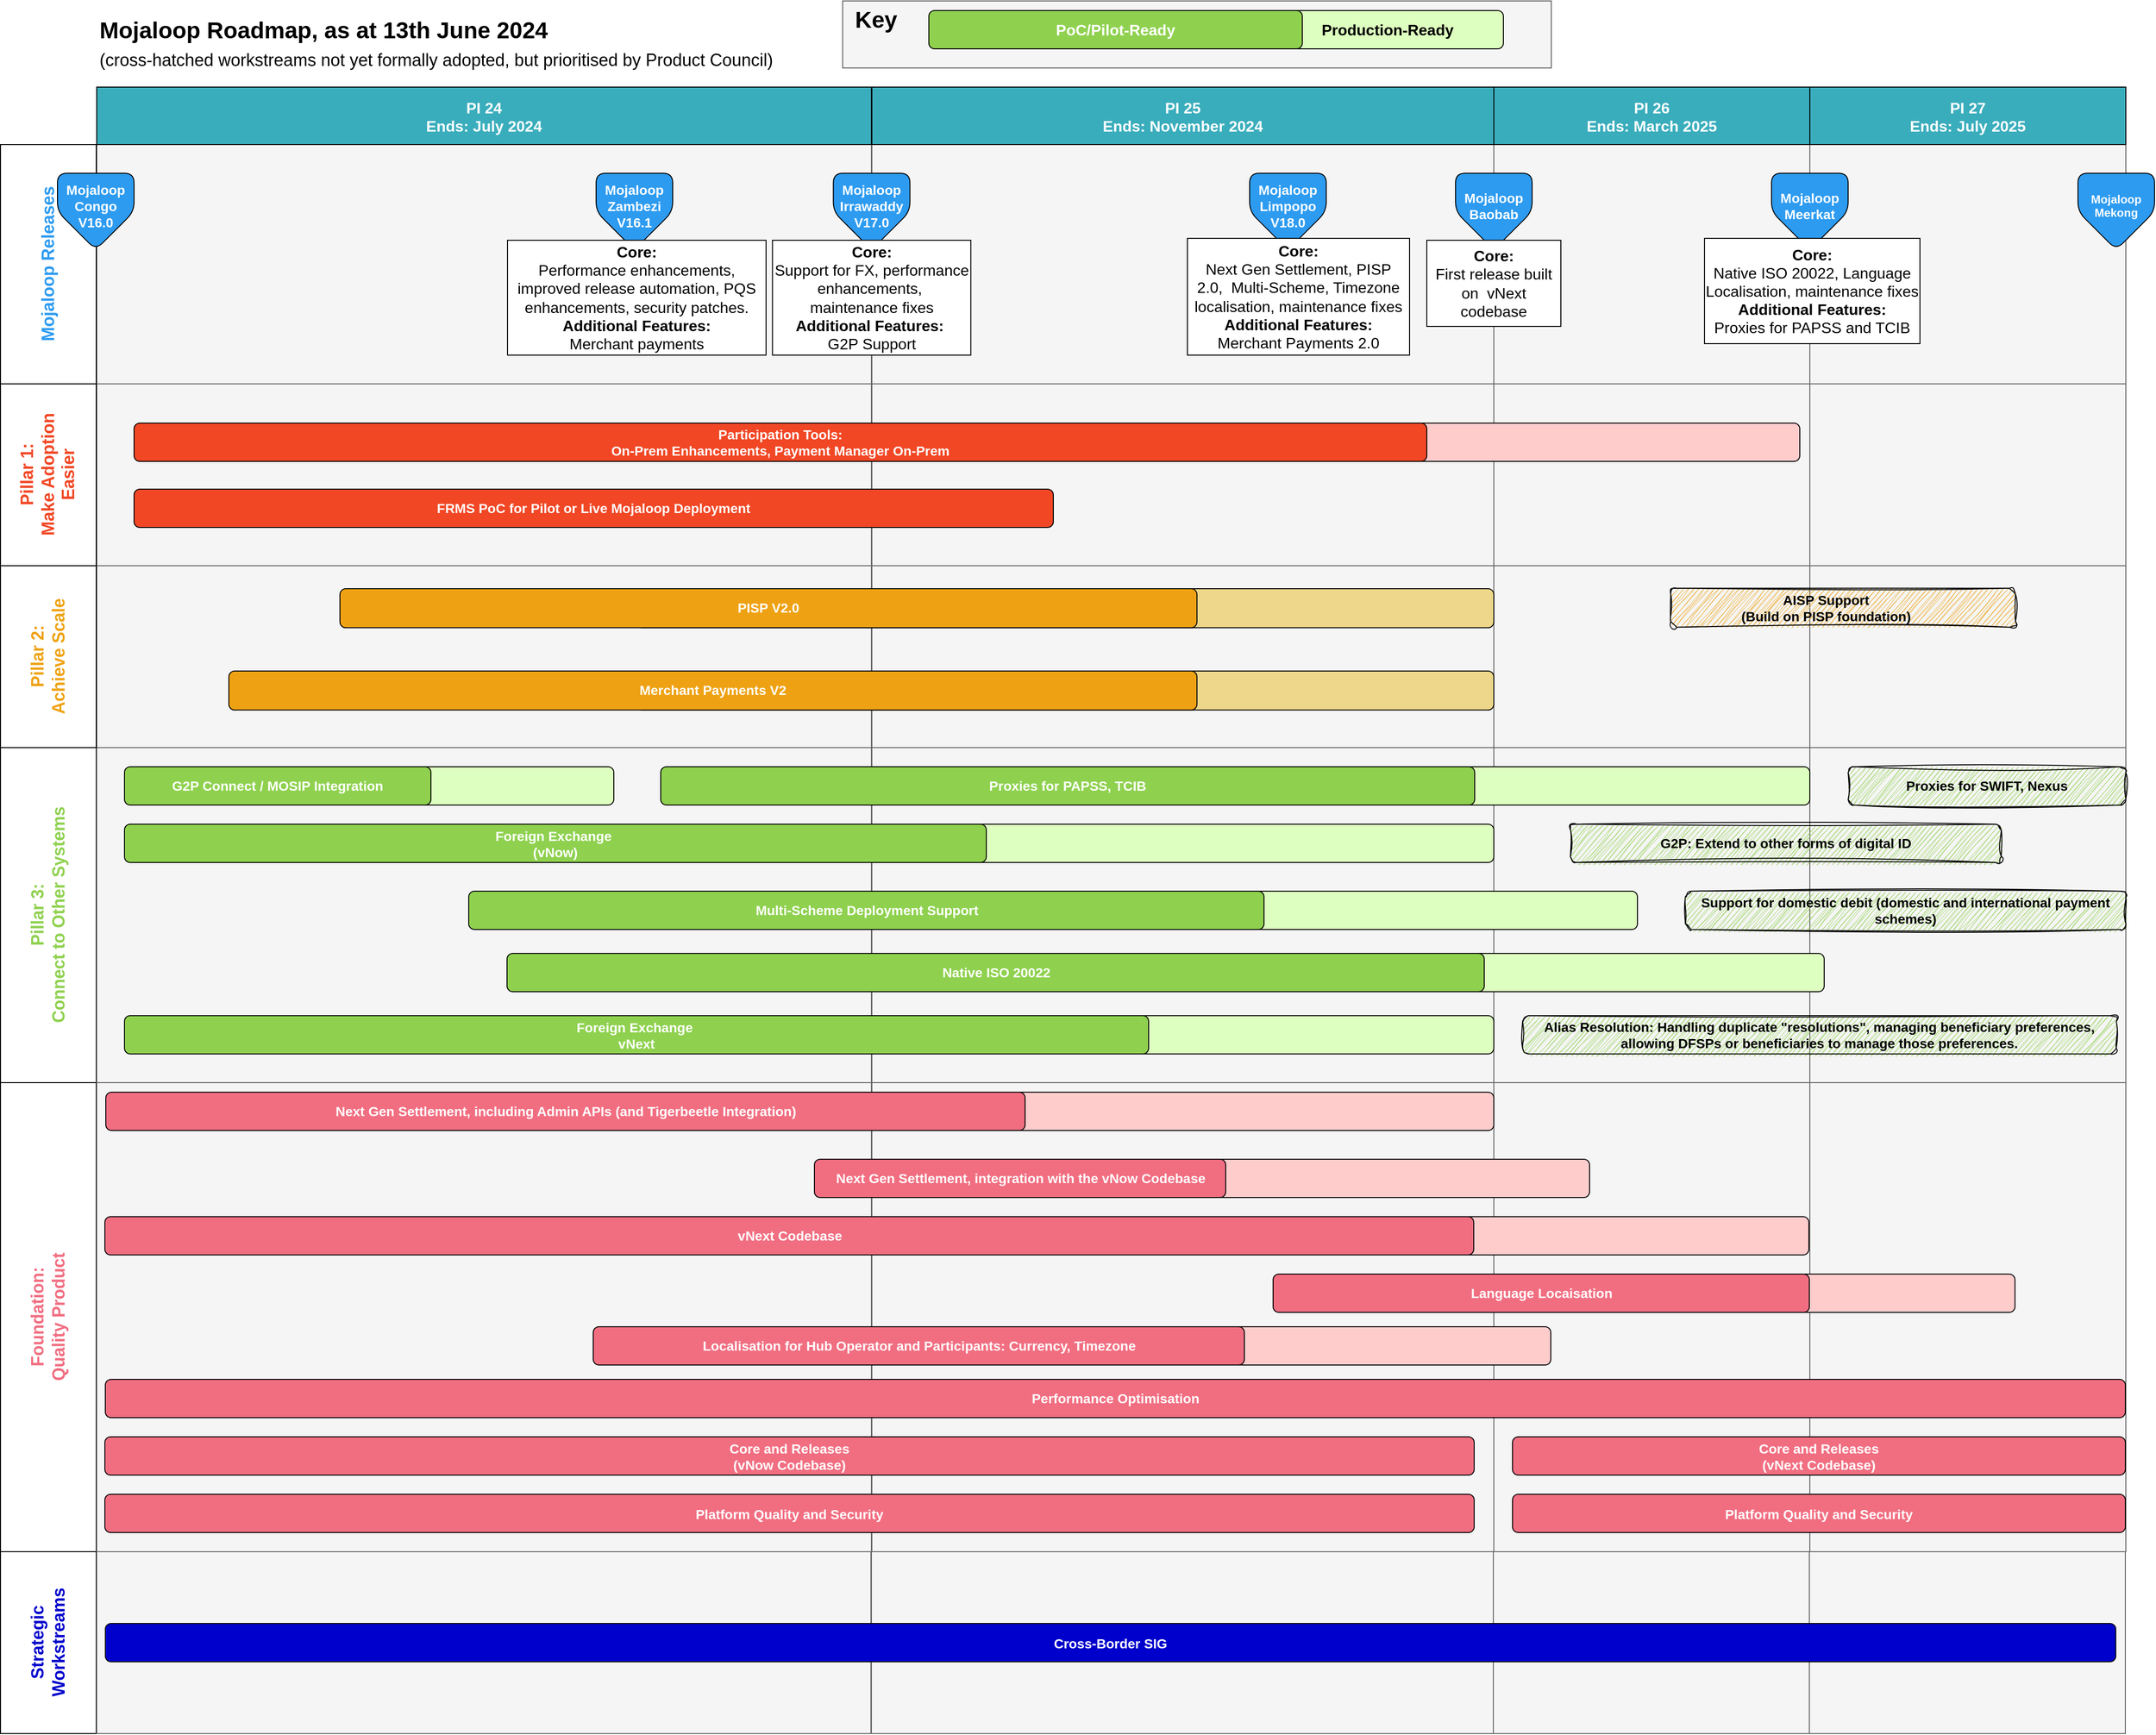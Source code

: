<mxfile version="24.5.3" type="device">
  <diagram id="prtHgNgQTEPvFCAcTncT" name="Page-1">
    <mxGraphModel dx="2474" dy="2313" grid="1" gridSize="10" guides="1" tooltips="1" connect="1" arrows="1" fold="1" page="1" pageScale="1" pageWidth="1169" pageHeight="827" math="0" shadow="0">
      <root>
        <mxCell id="0" />
        <mxCell id="1" parent="0" />
        <mxCell id="IgVnPN9NRSkrWdJgGA2A-13" value="" style="rounded=0;whiteSpace=wrap;html=1;fillColor=#f5f5f5;fontColor=#333333;strokeColor=#666666;movable=0;resizable=0;rotatable=0;deletable=0;editable=0;locked=1;connectable=0;" parent="1" vertex="1">
          <mxGeometry x="931" y="-50" width="809" height="250" as="geometry" />
        </mxCell>
        <mxCell id="IgVnPN9NRSkrWdJgGA2A-22" value="" style="rounded=0;whiteSpace=wrap;html=1;fillColor=#f5f5f5;fontColor=#333333;strokeColor=#666666;movable=0;resizable=0;rotatable=0;deletable=0;editable=0;locked=1;connectable=0;" parent="1" vertex="1">
          <mxGeometry x="1740.5" y="-50" width="649.5" height="250" as="geometry" />
        </mxCell>
        <mxCell id="IgVnPN9NRSkrWdJgGA2A-30" value="" style="rounded=0;whiteSpace=wrap;html=1;fillColor=#f5f5f5;fontColor=#333333;strokeColor=#666666;movable=0;resizable=0;rotatable=0;deletable=0;editable=0;locked=1;connectable=0;" parent="1" vertex="1">
          <mxGeometry x="2390" y="-50" width="330" height="250" as="geometry" />
        </mxCell>
        <mxCell id="V1w6IO33_B5uVDaUKKrJ-2" value="" style="rounded=0;whiteSpace=wrap;html=1;fillColor=#f5f5f5;fontColor=#333333;strokeColor=#666666;movable=0;resizable=0;rotatable=0;deletable=0;editable=0;locked=1;connectable=0;" parent="1" vertex="1">
          <mxGeometry x="2720" y="-50" width="330" height="250" as="geometry" />
        </mxCell>
        <mxCell id="IgVnPN9NRSkrWdJgGA2A-43" value="Mojaloop Releases" style="rounded=0;whiteSpace=wrap;html=1;fontSize=18;fontStyle=1;startSize=100;horizontal=0;fontColor=#2D9BF0;movable=0;resizable=0;rotatable=0;deletable=0;editable=0;locked=1;connectable=0;" parent="1" vertex="1">
          <mxGeometry x="830.5" y="-50" width="100" height="250" as="geometry" />
        </mxCell>
        <mxCell id="IgVnPN9NRSkrWdJgGA2A-58" value="Foundation:&lt;br style=&quot;border-color: var(--border-color);&quot;&gt;&lt;span style=&quot;&quot;&gt;Quality Product&lt;/span&gt;" style="rounded=0;whiteSpace=wrap;html=1;fontSize=18;fontStyle=1;startSize=100;horizontal=0;fontColor=#F16E81;movable=0;resizable=0;rotatable=0;deletable=0;editable=0;locked=1;connectable=0;" parent="1" vertex="1">
          <mxGeometry x="830.5" y="930" width="100" height="490.0" as="geometry" />
        </mxCell>
        <mxCell id="IgVnPN9NRSkrWdJgGA2A-18" value="" style="rounded=0;whiteSpace=wrap;html=1;fillColor=#f5f5f5;fontColor=#333333;strokeColor=#666666;movable=0;resizable=0;rotatable=0;deletable=0;editable=0;locked=1;connectable=0;" parent="1" vertex="1">
          <mxGeometry x="931" y="930" width="809" height="490.0" as="geometry" />
        </mxCell>
        <mxCell id="IgVnPN9NRSkrWdJgGA2A-26" value="" style="rounded=0;whiteSpace=wrap;html=1;fillColor=#f5f5f5;fontColor=#333333;strokeColor=#666666;movable=0;resizable=0;rotatable=0;deletable=0;editable=0;locked=1;connectable=0;" parent="1" vertex="1">
          <mxGeometry x="1740.5" y="930" width="649.5" height="490.0" as="geometry" />
        </mxCell>
        <mxCell id="IgVnPN9NRSkrWdJgGA2A-34" value="" style="rounded=0;whiteSpace=wrap;html=1;fillColor=#f5f5f5;fontColor=#333333;strokeColor=#666666;movable=0;resizable=0;rotatable=0;deletable=0;editable=0;locked=1;connectable=0;" parent="1" vertex="1">
          <mxGeometry x="2390" y="930" width="330" height="490.0" as="geometry" />
        </mxCell>
        <mxCell id="V1w6IO33_B5uVDaUKKrJ-6" value="" style="rounded=0;whiteSpace=wrap;html=1;fillColor=#f5f5f5;fontColor=#333333;strokeColor=#666666;movable=0;resizable=0;rotatable=0;deletable=0;editable=0;locked=1;connectable=0;" parent="1" vertex="1">
          <mxGeometry x="2720" y="930" width="330" height="490.0" as="geometry" />
        </mxCell>
        <mxCell id="IgVnPN9NRSkrWdJgGA2A-56" value="Pillar 3:&lt;br style=&quot;border-color: var(--border-color);&quot;&gt;&lt;span style=&quot;&quot;&gt;Connect to Other Systems&lt;/span&gt;" style="rounded=0;whiteSpace=wrap;html=1;fontSize=18;fontStyle=1;startSize=100;horizontal=0;fontColor=#8FD14F;movable=0;resizable=0;rotatable=0;deletable=0;editable=0;locked=1;connectable=0;" parent="1" vertex="1">
          <mxGeometry x="830.5" y="580" width="100" height="350.0" as="geometry" />
        </mxCell>
        <mxCell id="IgVnPN9NRSkrWdJgGA2A-17" value="" style="rounded=0;whiteSpace=wrap;html=1;fillColor=#f5f5f5;fontColor=#333333;strokeColor=#666666;movable=0;resizable=0;rotatable=0;deletable=0;editable=0;locked=1;connectable=0;" parent="1" vertex="1">
          <mxGeometry x="931" y="580" width="809" height="350.0" as="geometry" />
        </mxCell>
        <mxCell id="IgVnPN9NRSkrWdJgGA2A-25" value="" style="rounded=0;whiteSpace=wrap;html=1;fillColor=#f5f5f5;fontColor=#333333;strokeColor=#666666;movable=0;resizable=0;rotatable=0;deletable=0;editable=0;locked=1;connectable=0;" parent="1" vertex="1">
          <mxGeometry x="1740.5" y="580" width="649.5" height="350.0" as="geometry" />
        </mxCell>
        <mxCell id="IgVnPN9NRSkrWdJgGA2A-33" value="" style="rounded=0;whiteSpace=wrap;html=1;fillColor=#f5f5f5;fontColor=#333333;strokeColor=#666666;movable=0;resizable=0;rotatable=0;deletable=0;editable=0;locked=1;connectable=0;" parent="1" vertex="1">
          <mxGeometry x="2390" y="580" width="330" height="350.0" as="geometry" />
        </mxCell>
        <mxCell id="V1w6IO33_B5uVDaUKKrJ-5" value="" style="rounded=0;whiteSpace=wrap;html=1;fillColor=#f5f5f5;fontColor=#333333;strokeColor=#666666;movable=0;resizable=0;rotatable=0;deletable=0;editable=0;locked=1;connectable=0;" parent="1" vertex="1">
          <mxGeometry x="2720" y="580" width="330" height="350.0" as="geometry" />
        </mxCell>
        <mxCell id="JybqgrPGp8Xl5-uRk0mp-1" value="&lt;font color=&quot;#0000cc&quot;&gt;Strategic Workstreams&lt;/font&gt;" style="rounded=0;whiteSpace=wrap;html=1;fontSize=18;fontStyle=1;startSize=100;horizontal=0;fontColor=#F16E81;movable=0;resizable=0;rotatable=0;deletable=0;editable=0;locked=1;connectable=0;" parent="1" vertex="1">
          <mxGeometry x="830.5" y="1420" width="100" height="190" as="geometry" />
        </mxCell>
        <mxCell id="JybqgrPGp8Xl5-uRk0mp-4" value="" style="rounded=0;whiteSpace=wrap;html=1;fillColor=#f5f5f5;fontColor=#333333;strokeColor=#666666;movable=0;resizable=0;rotatable=0;deletable=0;editable=0;locked=1;connectable=0;" parent="1" vertex="1">
          <mxGeometry x="931" y="1420" width="808.5" height="190" as="geometry" />
        </mxCell>
        <mxCell id="JybqgrPGp8Xl5-uRk0mp-5" value="" style="rounded=0;whiteSpace=wrap;html=1;fillColor=#f5f5f5;fontColor=#333333;strokeColor=#666666;movable=0;resizable=0;rotatable=0;deletable=0;editable=0;locked=1;connectable=0;" parent="1" vertex="1">
          <mxGeometry x="1740" y="1420" width="649.5" height="190" as="geometry" />
        </mxCell>
        <mxCell id="JybqgrPGp8Xl5-uRk0mp-6" value="" style="rounded=0;whiteSpace=wrap;html=1;fillColor=#f5f5f5;fontColor=#333333;strokeColor=#666666;movable=0;resizable=0;rotatable=0;deletable=0;editable=0;locked=1;connectable=0;container=1;" parent="1" vertex="1">
          <mxGeometry x="2389.5" y="1420" width="330" height="190" as="geometry" />
        </mxCell>
        <mxCell id="V1w6IO33_B5uVDaUKKrJ-7" value="" style="rounded=0;whiteSpace=wrap;html=1;fillColor=#f5f5f5;fontColor=#333333;strokeColor=#666666;movable=0;resizable=0;rotatable=0;deletable=0;editable=0;locked=1;connectable=0;" parent="1" vertex="1">
          <mxGeometry x="2719.5" y="1420" width="330" height="190" as="geometry" />
        </mxCell>
        <mxCell id="IgVnPN9NRSkrWdJgGA2A-15" value="" style="rounded=0;whiteSpace=wrap;html=1;fillColor=#f5f5f5;fontColor=#333333;strokeColor=#666666;movable=1;resizable=1;rotatable=1;deletable=1;editable=1;locked=0;connectable=1;" parent="1" vertex="1">
          <mxGeometry x="931" y="200" width="809" height="190" as="geometry" />
        </mxCell>
        <mxCell id="IgVnPN9NRSkrWdJgGA2A-16" value="" style="rounded=0;whiteSpace=wrap;html=1;fillColor=#f5f5f5;fontColor=#333333;strokeColor=#666666;movable=1;resizable=1;rotatable=1;deletable=1;editable=1;locked=0;connectable=1;" parent="1" vertex="1">
          <mxGeometry x="931" y="390" width="809" height="190" as="geometry" />
        </mxCell>
        <mxCell id="IgVnPN9NRSkrWdJgGA2A-24" value="" style="rounded=0;whiteSpace=wrap;html=1;fillColor=#f5f5f5;fontColor=#333333;strokeColor=#666666;movable=1;resizable=1;rotatable=1;deletable=1;editable=1;locked=0;connectable=1;" parent="1" vertex="1">
          <mxGeometry x="1740.5" y="390" width="649.5" height="190" as="geometry" />
        </mxCell>
        <mxCell id="IgVnPN9NRSkrWdJgGA2A-23" value="" style="rounded=0;whiteSpace=wrap;html=1;fillColor=#f5f5f5;fontColor=#333333;strokeColor=#666666;movable=1;resizable=1;rotatable=1;deletable=1;editable=1;locked=0;connectable=1;" parent="1" vertex="1">
          <mxGeometry x="1740.5" y="200" width="649.5" height="190" as="geometry" />
        </mxCell>
        <mxCell id="IgVnPN9NRSkrWdJgGA2A-31" value="" style="rounded=0;whiteSpace=wrap;html=1;fillColor=#f5f5f5;fontColor=#333333;strokeColor=#666666;movable=1;resizable=1;rotatable=1;deletable=1;editable=1;locked=0;connectable=1;" parent="1" vertex="1">
          <mxGeometry x="2390" y="200" width="330" height="190" as="geometry" />
        </mxCell>
        <mxCell id="IgVnPN9NRSkrWdJgGA2A-32" value="" style="rounded=0;whiteSpace=wrap;html=1;fillColor=#f5f5f5;fontColor=#333333;strokeColor=#666666;movable=1;resizable=1;rotatable=1;deletable=1;editable=1;locked=0;connectable=1;" parent="1" vertex="1">
          <mxGeometry x="2390" y="390" width="330" height="190" as="geometry" />
        </mxCell>
        <mxCell id="V1w6IO33_B5uVDaUKKrJ-3" value="" style="rounded=0;whiteSpace=wrap;html=1;fillColor=#f5f5f5;fontColor=#333333;strokeColor=#666666;movable=1;resizable=1;rotatable=1;deletable=1;editable=1;locked=0;connectable=1;" parent="1" vertex="1">
          <mxGeometry x="2720" y="200" width="330" height="190" as="geometry" />
        </mxCell>
        <mxCell id="V1w6IO33_B5uVDaUKKrJ-4" value="" style="rounded=0;whiteSpace=wrap;html=1;fillColor=#f5f5f5;fontColor=#333333;strokeColor=#666666;movable=1;resizable=1;rotatable=1;deletable=1;editable=1;locked=0;connectable=1;" parent="1" vertex="1">
          <mxGeometry x="2720" y="390" width="330" height="190" as="geometry" />
        </mxCell>
        <mxCell id="IgVnPN9NRSkrWdJgGA2A-61" value="Mojaloop&#xa;Baobab" style="verticalLabelPosition=middle;verticalAlign=middle;shape=offPageConnector;rounded=1;size=0.5;fillColor=#2D9BF0;labelPosition=center;align=center;spacingBottom=13;fontColor=#FFFFFF;fontStyle=1;fontSize=14;" parent="1" vertex="1">
          <mxGeometry x="2350" y="-20" width="80" height="80" as="geometry" />
        </mxCell>
        <mxCell id="dNxyNK7c78bLwvsdeMH5-27" value="" style="edgeStyle=orthogonalEdgeStyle;rounded=0;orthogonalLoop=1;jettySize=auto;html=1;dashed=1;endArrow=none;endFill=0;" parent="1" edge="1">
          <mxGeometry relative="1" as="geometry">
            <mxPoint x="300" y="270" as="targetPoint" />
          </mxGeometry>
        </mxCell>
        <mxCell id="dNxyNK7c78bLwvsdeMH5-31" style="edgeStyle=orthogonalEdgeStyle;rounded=0;orthogonalLoop=1;jettySize=auto;html=1;endArrow=classic;endFill=1;" parent="1" edge="1">
          <mxGeometry relative="1" as="geometry">
            <mxPoint x="420" y="280" as="sourcePoint" />
          </mxGeometry>
        </mxCell>
        <mxCell id="dNxyNK7c78bLwvsdeMH5-35" style="edgeStyle=orthogonalEdgeStyle;rounded=0;orthogonalLoop=1;jettySize=auto;html=1;endArrow=classic;endFill=1;" parent="1" edge="1">
          <mxGeometry relative="1" as="geometry">
            <mxPoint x="690" y="460" as="targetPoint" />
          </mxGeometry>
        </mxCell>
        <mxCell id="dNxyNK7c78bLwvsdeMH5-38" style="edgeStyle=orthogonalEdgeStyle;rounded=0;orthogonalLoop=1;jettySize=auto;html=1;endArrow=classic;endFill=1;" parent="1" edge="1">
          <mxGeometry relative="1" as="geometry">
            <Array as="points">
              <mxPoint x="300" y="460" />
              <mxPoint x="520" y="460" />
            </Array>
            <mxPoint x="520" y="430" as="targetPoint" />
          </mxGeometry>
        </mxCell>
        <mxCell id="dNxyNK7c78bLwvsdeMH5-25" value="" style="edgeStyle=orthogonalEdgeStyle;rounded=0;orthogonalLoop=1;jettySize=auto;html=1;" parent="1" edge="1">
          <mxGeometry relative="1" as="geometry">
            <mxPoint x="260" y="180" as="targetPoint" />
          </mxGeometry>
        </mxCell>
        <mxCell id="dNxyNK7c78bLwvsdeMH5-33" value="" style="edgeStyle=orthogonalEdgeStyle;rounded=0;orthogonalLoop=1;jettySize=auto;html=1;endArrow=classic;endFill=1;" parent="1" edge="1">
          <mxGeometry relative="1" as="geometry">
            <mxPoint x="460" y="180" as="sourcePoint" />
          </mxGeometry>
        </mxCell>
        <mxCell id="dNxyNK7c78bLwvsdeMH5-37" value="" style="edgeStyle=orthogonalEdgeStyle;rounded=0;orthogonalLoop=1;jettySize=auto;html=1;endArrow=classic;endFill=1;" parent="1" edge="1">
          <mxGeometry relative="1" as="geometry">
            <mxPoint x="650" y="490" as="sourcePoint" />
          </mxGeometry>
        </mxCell>
        <mxCell id="dNxyNK7c78bLwvsdeMH5-29" value="" style="edgeStyle=orthogonalEdgeStyle;rounded=0;orthogonalLoop=1;jettySize=auto;html=1;endArrow=classic;endFill=1;" parent="1" edge="1">
          <mxGeometry relative="1" as="geometry">
            <mxPoint x="400" y="260" as="targetPoint" />
          </mxGeometry>
        </mxCell>
        <mxCell id="IgVnPN9NRSkrWdJgGA2A-1" value="Mojaloop&#xa;Zambezi&#x9;&#xa;V16.1" style="verticalLabelPosition=middle;verticalAlign=middle;shape=offPageConnector;rounded=1;size=0.5;fillColor=#2D9BF0;labelPosition=center;align=center;spacingBottom=13;fontColor=#FFFFFF;fontStyle=1;fontSize=14;" parent="1" vertex="1">
          <mxGeometry x="1452.5" y="-20" width="80" height="80" as="geometry" />
        </mxCell>
        <mxCell id="IgVnPN9NRSkrWdJgGA2A-78" value="Core and Releases&#xa;(vNext Codebase)" style="rounded=1;fillColor=#F16E81;fontSize=14;fontStyle=1;fontColor=#ffffff;" parent="1" vertex="1">
          <mxGeometry x="2409.5" y="1300" width="640" height="40" as="geometry" />
        </mxCell>
        <mxCell id="IgVnPN9NRSkrWdJgGA2A-89" value="Mojaloop&#xa;Meerkat" style="verticalLabelPosition=middle;verticalAlign=middle;shape=offPageConnector;rounded=1;size=0.5;fillColor=#2D9BF0;labelPosition=center;align=center;spacingBottom=13;fontColor=#FFFFFF;fontStyle=1;fontSize=14;" parent="1" vertex="1">
          <mxGeometry x="2680" y="-20" width="80" height="80" as="geometry" />
        </mxCell>
        <mxCell id="IgVnPN9NRSkrWdJgGA2A-97" value="Mojaloop&#xa;Mekong" style="verticalLabelPosition=middle;verticalAlign=middle;shape=offPageConnector;rounded=1;size=0.5;fillColor=#2D9BF0;labelPosition=center;align=center;spacingBottom=13;fontColor=#FFFFFF;fontStyle=1" parent="1" vertex="1">
          <mxGeometry x="3000" y="-20" width="80" height="80" as="geometry" />
        </mxCell>
        <mxCell id="IgVnPN9NRSkrWdJgGA2A-103" value="Platform Quality and Security" style="rounded=1;fillColor=#F16E81;fontSize=14;fontStyle=1;fontColor=#ffffff;" parent="1" vertex="1">
          <mxGeometry x="939.5" y="1360" width="1430" height="40" as="geometry" />
        </mxCell>
        <mxCell id="IgVnPN9NRSkrWdJgGA2A-104" value="Platform Quality and Security" style="rounded=1;fillColor=#F16E81;fontSize=14;fontStyle=1;fontColor=#ffffff;" parent="1" vertex="1">
          <mxGeometry x="2409.5" y="1360" width="640" height="40" as="geometry" />
        </mxCell>
        <mxCell id="JybqgrPGp8Xl5-uRk0mp-8" value="Cross-Border SIG" style="rounded=1;fillColor=#0000CC;fontSize=14;movable=1;resizable=1;rotatable=1;deletable=1;editable=1;locked=0;connectable=1;fontStyle=1;fontColor=#ffffff;" parent="1" vertex="1">
          <mxGeometry x="940" y="1495" width="2099.5" height="40" as="geometry" />
        </mxCell>
        <mxCell id="43MLDUuVcQ6IggmY8hbu-4" value="&lt;font style=&quot;font-size: 14px;&quot;&gt;&lt;b style=&quot;font-size: 14px;&quot;&gt;Proxies for SWIFT, Nexus&lt;br style=&quot;font-size: 14px;&quot;&gt;&lt;/b&gt;&lt;/font&gt;" style="rounded=1;whiteSpace=wrap;html=1;fillColor=#8FD14F;fontSize=14;sketch=1;curveFitting=1;jiggle=2;fontColor=#000000;" parent="1" vertex="1">
          <mxGeometry x="2760" y="600" width="290" height="40" as="geometry" />
        </mxCell>
        <mxCell id="43MLDUuVcQ6IggmY8hbu-7" value="&lt;font style=&quot;font-size: 14px;&quot;&gt;&lt;b style=&quot;font-size: 14px;&quot;&gt;Support for domestic debit (domestic and international payment schemes)&lt;br style=&quot;font-size: 14px;&quot;&gt;&lt;/b&gt;&lt;/font&gt;" style="rounded=1;whiteSpace=wrap;html=1;fillColor=#8FD14F;fontSize=14;sketch=1;curveFitting=1;jiggle=2;fontColor=#000000;" parent="1" vertex="1">
          <mxGeometry x="2590" y="730" width="460" height="40" as="geometry" />
        </mxCell>
        <mxCell id="43MLDUuVcQ6IggmY8hbu-10" value="&lt;font style=&quot;font-size: 14px;&quot;&gt;&lt;b style=&quot;font-size: 14px;&quot;&gt;AISP Support&lt;br&gt;(Build on PISP foundation)&lt;br&gt;&lt;/b&gt;&lt;/font&gt;" style="rounded=1;whiteSpace=wrap;html=1;fillColor=#EEA213;fontSize=14;sketch=1;curveFitting=1;jiggle=2;fontColor=#000000;spacingRight=36;" parent="1" vertex="1">
          <mxGeometry x="2574.75" y="413.5" width="360" height="40.78" as="geometry" />
        </mxCell>
        <mxCell id="yxyo1WbGfhmX1DtEHOXv-1" value="&lt;font style=&quot;font-size: 14px;&quot;&gt;&lt;b style=&quot;font-size: 14px;&quot;&gt;G2P: Extend to other forms of digital ID&lt;br style=&quot;font-size: 14px;&quot;&gt;&lt;/b&gt;&lt;/font&gt;" style="rounded=1;whiteSpace=wrap;html=1;fillColor=#8FD14F;fontSize=14;sketch=1;curveFitting=1;jiggle=2;fontColor=#000000;" parent="1" vertex="1">
          <mxGeometry x="2470" y="660" width="450" height="40" as="geometry" />
        </mxCell>
        <mxCell id="v9kGifD7mZ3uiw050cPY-1" value="&lt;font style=&quot;font-size: 14px;&quot;&gt;&lt;b style=&quot;font-size: 14px;&quot;&gt;Alias Resolution: Handling duplicate &quot;resolutions&quot;, managing beneficiary preferences, allowing DFSPs or beneficiaries to manage those preferences.&lt;br style=&quot;font-size: 14px;&quot;&gt;&lt;/b&gt;&lt;/font&gt;" style="rounded=1;whiteSpace=wrap;html=1;fillColor=#8FD14F;fontSize=14;sketch=1;curveFitting=1;jiggle=2;fontColor=#000000;" parent="1" vertex="1">
          <mxGeometry x="2420" y="860" width="620" height="40" as="geometry" />
        </mxCell>
        <mxCell id="IgVnPN9NRSkrWdJgGA2A-40" value="Core and Releases&#xa;(vNow Codebase)" style="rounded=1;fillColor=#F16E81;fontSize=14;fontStyle=1;fontColor=#ffffff;" parent="1" vertex="1">
          <mxGeometry x="939.5" y="1300" width="1430" height="40" as="geometry" />
        </mxCell>
        <mxCell id="S1ja_g8u9IfPUK_eCeuM-4" value="Performance Optimisation" style="rounded=1;fillColor=#F16E81;fontSize=14;fontStyle=1;fontColor=#ffffff;whiteSpace=wrap;" parent="1" vertex="1">
          <mxGeometry x="940" y="1240" width="2109.5" height="40" as="geometry" />
        </mxCell>
        <mxCell id="43MLDUuVcQ6IggmY8hbu-1" value="&lt;font style=&quot;font-size: 14px;&quot;&gt;&lt;b style=&quot;font-size: 14px;&quot;&gt;FRMS PoC for Pilot or Live Mojaloop Deployment&lt;/b&gt;&lt;/font&gt;" style="rounded=1;whiteSpace=wrap;html=1;fillColor=#F14725;fontSize=14;gradientColor=none;glass=0;shadow=0;fontColor=#FFFFFF;" parent="1" vertex="1">
          <mxGeometry x="970" y="310" width="960" height="40" as="geometry" />
        </mxCell>
        <mxCell id="S1ja_g8u9IfPUK_eCeuM-1" value="&lt;b&gt;Core:&lt;/b&gt;&lt;div&gt;Performance enhancements, improved release automation, PQS enhancements, security patches.&lt;br&gt;&lt;div&gt;&lt;b&gt;Additional Features:&lt;/b&gt;&lt;/div&gt;&lt;div&gt;Merchant payments&lt;span style=&quot;caret-color: rgb(33, 33, 33); color: rgb(33, 33, 33); font-family: Calibri, sans-serif; font-size: 16px; text-align: start;&quot;&gt;&lt;/span&gt;&lt;/div&gt;&lt;/div&gt;" style="rounded=0;whiteSpace=wrap;html=1;fontSize=16;" parent="1" vertex="1">
          <mxGeometry x="1360" y="50" width="270" height="120" as="geometry" />
        </mxCell>
        <mxCell id="IgVnPN9NRSkrWdJgGA2A-52" value="Pillar 1:&lt;br style=&quot;border-color: var(--border-color);&quot;&gt;&lt;span style=&quot;&quot;&gt;Make Adoption&lt;/span&gt;&lt;br style=&quot;border-color: var(--border-color);&quot;&gt;&lt;span style=&quot;&quot;&gt;Easier&lt;/span&gt;" style="rounded=0;whiteSpace=wrap;html=1;fontSize=18;fontStyle=1;startSize=100;horizontal=0;fontColor=#F14725;movable=0;resizable=0;rotatable=0;deletable=0;editable=0;locked=1;connectable=0;" parent="1" vertex="1">
          <mxGeometry x="830.5" y="200" width="100" height="190" as="geometry" />
        </mxCell>
        <mxCell id="IgVnPN9NRSkrWdJgGA2A-54" value="&lt;font color=&quot;#eea213&quot;&gt;Pillar 2:&lt;br style=&quot;border-color: var(--border-color);&quot;&gt;Achieve Scale&lt;/font&gt;" style="rounded=0;whiteSpace=wrap;html=1;fontSize=18;fontStyle=1;startSize=100;horizontal=0;fontColor=#F14725;movable=0;resizable=0;rotatable=0;deletable=0;editable=0;locked=1;connectable=0;" parent="1" vertex="1">
          <mxGeometry x="830.5" y="390" width="100" height="190" as="geometry" />
        </mxCell>
        <mxCell id="myLwM58ghnlwXmR5rfqZ-14" value="&lt;b&gt;Core:&lt;/b&gt;&lt;div&gt;First release built on&amp;nbsp; vNext codebase&lt;span style=&quot;caret-color: rgb(33, 33, 33); color: rgb(33, 33, 33); font-family: Calibri, sans-serif; font-size: 16px; text-align: start;&quot;&gt;&lt;/span&gt;&lt;/div&gt;" style="rounded=0;whiteSpace=wrap;html=1;fontSize=16;" parent="1" vertex="1">
          <mxGeometry x="2320" y="50" width="140" height="90" as="geometry" />
        </mxCell>
        <mxCell id="myLwM58ghnlwXmR5rfqZ-15" value="&lt;b&gt;Core:&lt;/b&gt;&lt;div&gt;Native ISO 20022,&amp;nbsp;&lt;span style=&quot;background-color: initial;&quot;&gt;Language Localisation, maintenance fixes&lt;/span&gt;&lt;/div&gt;&lt;div&gt;&lt;b&gt;Additional Features:&lt;/b&gt;&lt;/div&gt;&lt;div&gt;Proxies for PAPSS and TCIB&lt;span style=&quot;caret-color: rgb(33, 33, 33); color: rgb(33, 33, 33); font-family: Calibri, sans-serif; font-size: 16px; text-align: start;&quot;&gt;&lt;/span&gt;&lt;/div&gt;" style="rounded=0;whiteSpace=wrap;html=1;fontSize=16;" parent="1" vertex="1">
          <mxGeometry x="2610" y="48" width="225" height="110" as="geometry" />
        </mxCell>
        <mxCell id="rWjNOIkeKGWhdlIpbKfT-1" value="Mojaloop&#xa;Irrawaddy&#xa;V17.0" style="verticalLabelPosition=middle;verticalAlign=middle;shape=offPageConnector;rounded=1;size=0.5;fillColor=#2D9BF0;labelPosition=center;align=center;spacingBottom=13;fontColor=#FFFFFF;fontStyle=1;fontSize=14;" parent="1" vertex="1">
          <mxGeometry x="1700.25" y="-20" width="80" height="80" as="geometry" />
        </mxCell>
        <mxCell id="rWjNOIkeKGWhdlIpbKfT-3" value="&lt;b&gt;Core:&lt;/b&gt;&lt;div&gt;Support for FX,&amp;nbsp;&lt;span style=&quot;background-color: initial;&quot;&gt;performance enhancements,&amp;nbsp; maintenance fixes&lt;/span&gt;&lt;/div&gt;&lt;div&gt;&lt;b&gt;Additional Features:&amp;nbsp;&lt;/b&gt;&lt;/div&gt;&lt;div&gt;G2P Support&lt;span style=&quot;caret-color: rgb(33, 33, 33); color: rgb(33, 33, 33); font-family: Calibri, sans-serif; font-size: 16px; text-align: start;&quot;&gt;&lt;/span&gt;&lt;/div&gt;" style="rounded=0;whiteSpace=wrap;html=1;fontSize=16;" parent="1" vertex="1">
          <mxGeometry x="1636.69" y="50" width="207.12" height="120" as="geometry" />
        </mxCell>
        <mxCell id="jTy2H-9CaO5OAL5QqozL-3" value="Mojaloop&#xa;Limpopo&#xa;V18.0" style="verticalLabelPosition=middle;verticalAlign=middle;shape=offPageConnector;rounded=1;size=0.5;fillColor=#2D9BF0;labelPosition=center;align=center;spacingBottom=13;fontColor=#FFFFFF;fontStyle=1;fontSize=14;" parent="1" vertex="1">
          <mxGeometry x="2135" y="-20" width="80" height="80" as="geometry" />
        </mxCell>
        <mxCell id="pBIU8CeWxCqfokyOlO5Z-4" value="&lt;b&gt;Core:&lt;/b&gt;&lt;div&gt;Next Gen Settlement, PISP 2.0,&amp;nbsp;&amp;nbsp;Multi-Scheme, Timezone localisation,&amp;nbsp;maintenance fixes&lt;/div&gt;&lt;div&gt;&lt;b&gt;Additional Features:&lt;br&gt;&lt;/b&gt;&lt;div&gt;Merchant Payments 2.0&lt;/div&gt;&lt;/div&gt;" style="rounded=0;whiteSpace=wrap;html=1;fontSize=16;" parent="1" vertex="1">
          <mxGeometry x="2070" y="48" width="232" height="122" as="geometry" />
        </mxCell>
        <mxCell id="jTy2H-9CaO5OAL5QqozL-1" value="Mojaloop&#xa;Congo&#xa;V16.0" style="verticalLabelPosition=middle;verticalAlign=middle;shape=offPageConnector;rounded=1;size=0.5;fillColor=#2D9BF0;labelPosition=center;align=center;spacingBottom=13;fontColor=#FFFFFF;fontStyle=1;fontSize=14;" parent="1" vertex="1">
          <mxGeometry x="890" y="-20" width="80" height="80" as="geometry" />
        </mxCell>
        <mxCell id="myLwM58ghnlwXmR5rfqZ-19" value="&lt;font style=&quot;font-size: 14px;&quot;&gt;&lt;b style=&quot;font-size: 14px;&quot;&gt;&lt;br&gt;&lt;/b&gt;&lt;/font&gt;" style="rounded=1;whiteSpace=wrap;html=1;fillColor=#FFCCCC;fontSize=14;fillStyle=auto;fontColor=#FFFFFF;glass=0;shadow=0;textShadow=0;" parent="1" vertex="1">
          <mxGeometry x="1359.5" y="241" width="1350" height="40" as="geometry" />
        </mxCell>
        <mxCell id="rpubGPMqXumcgfwPf0aL-2" value="&lt;font style=&quot;font-size: 14px;&quot;&gt;&lt;b style=&quot;font-size: 14px;&quot;&gt;Participation Tools:&lt;br&gt;On-Prem Enhancements, Payment Manager On-Prem&lt;br&gt;&lt;/b&gt;&lt;/font&gt;" style="rounded=1;whiteSpace=wrap;html=1;fillColor=#F14725;fontSize=14;fillStyle=auto;fontColor=#FFFFFF;glass=0;shadow=0;textShadow=0;" parent="1" vertex="1">
          <mxGeometry x="970" y="241" width="1350" height="40" as="geometry" />
        </mxCell>
        <mxCell id="myLwM58ghnlwXmR5rfqZ-20" value="&lt;font style=&quot;font-size: 14px;&quot;&gt;&lt;b style=&quot;font-size: 14px;&quot;&gt;PISP V2.0&lt;br&gt;&lt;/b&gt;&lt;/font&gt;" style="rounded=1;whiteSpace=wrap;html=1;fillColor=#EED78A;fontSize=14;fontColor=#FFFFFF;" parent="1" vertex="1">
          <mxGeometry x="1495" y="414" width="895" height="40.78" as="geometry" />
        </mxCell>
        <mxCell id="rWjNOIkeKGWhdlIpbKfT-11" value="&lt;font style=&quot;font-size: 14px;&quot;&gt;&lt;b style=&quot;font-size: 14px;&quot;&gt;PISP V2.0&lt;br&gt;&lt;/b&gt;&lt;/font&gt;" style="rounded=1;whiteSpace=wrap;html=1;fillColor=#EEA213;fontSize=14;fontColor=#FFFFFF;" parent="1" vertex="1">
          <mxGeometry x="1185" y="414" width="895" height="40.78" as="geometry" />
        </mxCell>
        <mxCell id="myLwM58ghnlwXmR5rfqZ-21" value="&lt;font style=&quot;font-size: 14px;&quot;&gt;&lt;b style=&quot;font-size: 14px;&quot;&gt;PISP V2.0&lt;br&gt;&lt;/b&gt;&lt;/font&gt;" style="rounded=1;whiteSpace=wrap;html=1;fillColor=#EED78A;fontSize=14;fontColor=#FFFFFF;" parent="1" vertex="1">
          <mxGeometry x="1495" y="500" width="895" height="40.78" as="geometry" />
        </mxCell>
        <mxCell id="43MLDUuVcQ6IggmY8hbu-8" value="&lt;font style=&quot;font-size: 14px;&quot;&gt;&lt;b style=&quot;font-size: 14px;&quot;&gt;Merchant Payments V2&lt;br&gt;&lt;/b&gt;&lt;/font&gt;" style="rounded=1;whiteSpace=wrap;html=1;fillColor=#EEA213;fontSize=14;fontColor=#FFFFFF;" parent="1" vertex="1">
          <mxGeometry x="1069" y="500" width="1011" height="40.78" as="geometry" />
        </mxCell>
        <mxCell id="myLwM58ghnlwXmR5rfqZ-22" value="&lt;font style=&quot;font-size: 14px;&quot;&gt;&lt;b style=&quot;font-size: 14px;&quot;&gt;&lt;br style=&quot;font-size: 14px;&quot;&gt;&lt;/b&gt;&lt;/font&gt;" style="rounded=1;whiteSpace=wrap;html=1;fillColor=#DDFFBF;fontSize=14;fontColor=#FFFFFF;" parent="1" vertex="1">
          <mxGeometry x="1540" y="600" width="1180" height="40" as="geometry" />
        </mxCell>
        <mxCell id="43MLDUuVcQ6IggmY8hbu-3" value="&lt;font style=&quot;font-size: 14px;&quot;&gt;&lt;b style=&quot;font-size: 14px;&quot;&gt;Proxies for PAPSS, TCIB&lt;br style=&quot;font-size: 14px;&quot;&gt;&lt;/b&gt;&lt;/font&gt;" style="rounded=1;whiteSpace=wrap;html=1;fillColor=#8FD14F;fontSize=14;fontColor=#FFFFFF;" parent="1" vertex="1">
          <mxGeometry x="1520" y="600" width="850" height="40" as="geometry" />
        </mxCell>
        <mxCell id="myLwM58ghnlwXmR5rfqZ-33" value="&lt;font style=&quot;font-size: 14px;&quot;&gt;&lt;b style=&quot;font-size: 14px;&quot;&gt;&lt;br style=&quot;font-size: 14px;&quot;&gt;&lt;/b&gt;&lt;/font&gt;" style="rounded=1;whiteSpace=wrap;html=1;fillColor=#DDFFBF;fontSize=14;fontColor=#FFFFFF;" parent="1" vertex="1">
          <mxGeometry x="1420" y="730" width="1120" height="40" as="geometry" />
        </mxCell>
        <mxCell id="FyJQAvAHIrSmudNcF5cX-1" value="&lt;font style=&quot;font-size: 14px;&quot;&gt;&lt;b style=&quot;font-size: 14px;&quot;&gt;Multi-Scheme Deployment Support&lt;br style=&quot;font-size: 14px;&quot;&gt;&lt;/b&gt;&lt;/font&gt;" style="rounded=1;whiteSpace=wrap;html=1;fillColor=#8FD14F;fontSize=14;fontColor=#FFFFFF;" parent="1" vertex="1">
          <mxGeometry x="1319.5" y="730" width="830.5" height="40" as="geometry" />
        </mxCell>
        <mxCell id="myLwM58ghnlwXmR5rfqZ-34" value="&lt;font style=&quot;font-size: 14px;&quot;&gt;&lt;b style=&quot;font-size: 14px;&quot;&gt;&lt;br style=&quot;font-size: 14px;&quot;&gt;&lt;/b&gt;&lt;/font&gt;" style="rounded=1;whiteSpace=wrap;html=1;fillColor=#DDFFBF;fontSize=14;fontColor=#FFFFFF;" parent="1" vertex="1">
          <mxGeometry x="1615" y="795" width="1120" height="40" as="geometry" />
        </mxCell>
        <mxCell id="43MLDUuVcQ6IggmY8hbu-5" value="&lt;font style=&quot;font-size: 14px;&quot;&gt;&lt;b style=&quot;font-size: 14px;&quot;&gt;Native ISO 20022&lt;br style=&quot;font-size: 14px;&quot;&gt;&lt;/b&gt;&lt;/font&gt;" style="rounded=1;whiteSpace=wrap;html=1;fillColor=#8FD14F;fontSize=14;fontColor=#FFFFFF;" parent="1" vertex="1">
          <mxGeometry x="1359.5" y="795" width="1020.5" height="40" as="geometry" />
        </mxCell>
        <mxCell id="myLwM58ghnlwXmR5rfqZ-35" value="&lt;font style=&quot;font-size: 14px;&quot;&gt;&lt;b style=&quot;font-size: 14px;&quot;&gt;&lt;br style=&quot;font-size: 14px;&quot;&gt;&lt;/b&gt;&lt;/font&gt;" style="rounded=1;whiteSpace=wrap;html=1;fillColor=#DDFFBF;fontSize=14;fontColor=#FFFFFF;" parent="1" vertex="1">
          <mxGeometry x="1270" y="860" width="1120" height="40" as="geometry" />
        </mxCell>
        <mxCell id="pBIU8CeWxCqfokyOlO5Z-1" value="Foreign Exchange &#xa;vNext" style="rounded=1;fillColor=#8FD14F;fontSize=14;fontColor=#ffffff;fontStyle=1" parent="1" vertex="1">
          <mxGeometry x="960" y="860" width="1069.5" height="40" as="geometry" />
        </mxCell>
        <mxCell id="myLwM58ghnlwXmR5rfqZ-36" value="&lt;font style=&quot;font-size: 14px;&quot;&gt;&lt;b style=&quot;font-size: 14px;&quot;&gt;&lt;br style=&quot;font-size: 14px;&quot;&gt;&lt;/b&gt;&lt;/font&gt;" style="rounded=1;whiteSpace=wrap;html=1;fillColor=#DDFFBF;fontSize=14;fontColor=#FFFFFF;" parent="1" vertex="1">
          <mxGeometry x="1210" y="660" width="1180" height="40" as="geometry" />
        </mxCell>
        <mxCell id="IgVnPN9NRSkrWdJgGA2A-69" value="Foreign Exchange &#xa;(vNow)" style="rounded=1;fillColor=#8FD14F;fontSize=14;fontColor=#ffffff;fontStyle=1" parent="1" vertex="1">
          <mxGeometry x="960" y="660" width="900" height="40" as="geometry" />
        </mxCell>
        <mxCell id="myLwM58ghnlwXmR5rfqZ-37" value="&lt;font style=&quot;font-size: 14px;&quot;&gt;&lt;b style=&quot;font-size: 14px;&quot;&gt;&lt;br style=&quot;font-size: 14px;&quot;&gt;&lt;/b&gt;&lt;/font&gt;" style="rounded=1;whiteSpace=wrap;html=1;fillColor=#DDFFBF;fontSize=14;fontColor=#FFFFFF;" parent="1" vertex="1">
          <mxGeometry x="1140" y="600" width="331" height="40" as="geometry" />
        </mxCell>
        <mxCell id="IgVnPN9NRSkrWdJgGA2A-75" value="G2P Connect / MOSIP Integration" style="rounded=1;fillColor=#8FD14F;fontSize=14;fontColor=#ffffff;fontStyle=1;whiteSpace=wrap;" parent="1" vertex="1">
          <mxGeometry x="960" y="600" width="320" height="40" as="geometry" />
        </mxCell>
        <mxCell id="myLwM58ghnlwXmR5rfqZ-38" value="&lt;font style=&quot;font-size: 14px;&quot;&gt;&lt;b style=&quot;font-size: 14px;&quot;&gt;&lt;br&gt;&lt;/b&gt;&lt;/font&gt;" style="rounded=1;whiteSpace=wrap;html=1;fillColor=#FFCCCC;fontSize=14;fillStyle=auto;fontColor=#FFFFFF;glass=0;shadow=0;textShadow=0;" parent="1" vertex="1">
          <mxGeometry x="1040" y="940" width="1350" height="40" as="geometry" />
        </mxCell>
        <mxCell id="IgVnPN9NRSkrWdJgGA2A-73" value="Next Gen Settlement, including Admin APIs (and Tigerbeetle Integration)" style="rounded=1;fillColor=#F16E81;fontSize=14;fontColor=#ffffff;fontStyle=1;whiteSpace=wrap;" parent="1" vertex="1">
          <mxGeometry x="940.5" y="940" width="960" height="40" as="geometry" />
        </mxCell>
        <mxCell id="myLwM58ghnlwXmR5rfqZ-39" value="&lt;font style=&quot;font-size: 14px;&quot;&gt;&lt;b style=&quot;font-size: 14px;&quot;&gt;&lt;br&gt;&lt;/b&gt;&lt;/font&gt;" style="rounded=1;whiteSpace=wrap;html=1;fillColor=#FFCCCC;fontSize=14;fillStyle=auto;fontColor=#FFFFFF;glass=0;shadow=0;textShadow=0;" parent="1" vertex="1">
          <mxGeometry x="1860" y="1010" width="630" height="40" as="geometry" />
        </mxCell>
        <mxCell id="myLwM58ghnlwXmR5rfqZ-10" value="Next Gen Settlement, integration with the vNow Codebase" style="rounded=1;fillColor=#F16E81;fontSize=14;fontColor=#ffffff;fontStyle=1;whiteSpace=wrap;" parent="1" vertex="1">
          <mxGeometry x="1680.5" y="1010" width="429.5" height="40" as="geometry" />
        </mxCell>
        <mxCell id="myLwM58ghnlwXmR5rfqZ-40" value="&lt;font style=&quot;font-size: 14px;&quot;&gt;&lt;b style=&quot;font-size: 14px;&quot;&gt;&lt;br&gt;&lt;/b&gt;&lt;/font&gt;" style="rounded=1;whiteSpace=wrap;html=1;fillColor=#FFCCCC;fontSize=14;fillStyle=auto;fontColor=#FFFFFF;glass=0;shadow=0;textShadow=0;" parent="1" vertex="1">
          <mxGeometry x="2089" y="1070" width="630" height="40" as="geometry" />
        </mxCell>
        <mxCell id="ed1PrrQom8r24ae05zqm-4" value="vNext Codebase" style="rounded=1;fillColor=#F16E81;fontSize=14;fontStyle=1;fontColor=#ffffff;whiteSpace=wrap;" parent="1" vertex="1">
          <mxGeometry x="939.5" y="1070" width="1429.5" height="40" as="geometry" />
        </mxCell>
        <mxCell id="myLwM58ghnlwXmR5rfqZ-41" value="&lt;font style=&quot;font-size: 14px;&quot;&gt;&lt;b style=&quot;font-size: 14px;&quot;&gt;&lt;br&gt;&lt;/b&gt;&lt;/font&gt;" style="rounded=1;whiteSpace=wrap;html=1;fillColor=#FFCCCC;fontSize=14;fillStyle=auto;fontColor=#FFFFFF;glass=0;shadow=0;textShadow=0;" parent="1" vertex="1">
          <mxGeometry x="2304.25" y="1130" width="630" height="40" as="geometry" />
        </mxCell>
        <mxCell id="myLwM58ghnlwXmR5rfqZ-11" value="&lt;font style=&quot;font-size: 14px;&quot;&gt;&lt;b style=&quot;font-size: 14px;&quot;&gt;Language Locaisation&lt;/b&gt;&lt;/font&gt;" style="rounded=1;whiteSpace=wrap;html=1;fillColor=#F16E81;fontSize=14;fontColor=#FFFFFF;" parent="1" vertex="1">
          <mxGeometry x="2159.5" y="1130" width="560" height="40" as="geometry" />
        </mxCell>
        <mxCell id="myLwM58ghnlwXmR5rfqZ-42" value="&lt;font style=&quot;font-size: 14px;&quot;&gt;&lt;b style=&quot;font-size: 14px;&quot;&gt;&lt;br&gt;&lt;/b&gt;&lt;/font&gt;" style="rounded=1;whiteSpace=wrap;html=1;fillColor=#FFCCCC;fontSize=14;fillStyle=auto;fontColor=#FFFFFF;glass=0;shadow=0;textShadow=0;" parent="1" vertex="1">
          <mxGeometry x="1629" y="1185" width="820.5" height="40" as="geometry" />
        </mxCell>
        <mxCell id="43MLDUuVcQ6IggmY8hbu-11" value="&lt;font style=&quot;font-size: 14px;&quot;&gt;&lt;b style=&quot;font-size: 14px;&quot;&gt;Localisation for Hub Operator and Participants: Currency, Timezone&lt;/b&gt;&lt;/font&gt;" style="rounded=1;whiteSpace=wrap;html=1;fillColor=#F16E81;fontSize=14;fontColor=#FFFFFF;" parent="1" vertex="1">
          <mxGeometry x="1449.5" y="1185" width="680" height="40" as="geometry" />
        </mxCell>
        <mxCell id="tU-XUtHsG_G0OqwH3F7m-2" value="" style="group" vertex="1" connectable="0" parent="1">
          <mxGeometry x="931.5" y="-200" width="1518.5" height="70" as="geometry" />
        </mxCell>
        <mxCell id="IgVnPN9NRSkrWdJgGA2A-110" value="Mojaloop Roadmap, as at 13th June&lt;span style=&quot;background-color: initial;&quot;&gt;&amp;nbsp;2024&lt;/span&gt;&lt;div&gt;&lt;span style=&quot;font-weight: normal;&quot;&gt;&lt;font style=&quot;font-size: 18px;&quot;&gt;(cross-hatched workstreams not yet formally adopted, but prioritised by Product Council)&lt;/font&gt;&lt;/span&gt;&lt;/div&gt;" style="text;html=1;strokeColor=none;fillColor=none;align=left;verticalAlign=middle;whiteSpace=wrap;rounded=0;fontSize=24;fontStyle=1" parent="tU-XUtHsG_G0OqwH3F7m-2" vertex="1">
          <mxGeometry y="20" width="720" height="50" as="geometry" />
        </mxCell>
        <mxCell id="tU-XUtHsG_G0OqwH3F7m-1" value="" style="group" vertex="1" connectable="0" parent="tU-XUtHsG_G0OqwH3F7m-2">
          <mxGeometry x="778.5" width="740" height="70" as="geometry" />
        </mxCell>
        <mxCell id="myLwM58ghnlwXmR5rfqZ-24" value="" style="rounded=0;whiteSpace=wrap;html=1;fillColor=#f5f5f5;fontColor=#333333;strokeColor=#666666;movable=1;resizable=1;rotatable=1;deletable=1;editable=1;locked=0;connectable=1;" parent="tU-XUtHsG_G0OqwH3F7m-1" vertex="1">
          <mxGeometry width="740" height="70" as="geometry" />
        </mxCell>
        <mxCell id="myLwM58ghnlwXmR5rfqZ-25" value="Key" style="text;html=1;strokeColor=none;fillColor=none;align=left;verticalAlign=middle;whiteSpace=wrap;rounded=0;fontSize=24;fontStyle=1" parent="tU-XUtHsG_G0OqwH3F7m-1" vertex="1">
          <mxGeometry x="10.5" y="10" width="66" height="20" as="geometry" />
        </mxCell>
        <mxCell id="myLwM58ghnlwXmR5rfqZ-32" value="" style="group" parent="tU-XUtHsG_G0OqwH3F7m-1" vertex="1" connectable="0">
          <mxGeometry x="90" y="10" width="600" height="40" as="geometry" />
        </mxCell>
        <mxCell id="myLwM58ghnlwXmR5rfqZ-31" value="&lt;font style=&quot;font-size: 16px;&quot;&gt;&lt;b style=&quot;font-size: 16px;&quot;&gt;Production-Ready&lt;br style=&quot;font-size: 16px;&quot;&gt;&lt;/b&gt;&lt;/font&gt;" style="rounded=1;whiteSpace=wrap;html=1;fillColor=#DDFFBF;fontSize=16;fontColor=#000000;align=right;spacingRight=50;" parent="myLwM58ghnlwXmR5rfqZ-32" vertex="1">
          <mxGeometry x="230" width="370" height="40" as="geometry" />
        </mxCell>
        <mxCell id="myLwM58ghnlwXmR5rfqZ-30" value="&lt;font style=&quot;font-size: 16px;&quot;&gt;&lt;b style=&quot;font-size: 16px;&quot;&gt;PoC/Pilot-Ready&lt;br style=&quot;font-size: 16px;&quot;&gt;&lt;/b&gt;&lt;/font&gt;" style="rounded=1;whiteSpace=wrap;html=1;fillColor=#8FD14F;fontSize=16;fontColor=#FFFFFF;" parent="myLwM58ghnlwXmR5rfqZ-32" vertex="1">
          <mxGeometry width="390" height="40" as="geometry" />
        </mxCell>
        <mxCell id="IgVnPN9NRSkrWdJgGA2A-14" value="PI 24&#xa;Ends: July 2024" style="rounded=0;fillColor=#3aadbc;movable=0;resizable=0;rotatable=0;deletable=0;editable=0;locked=1;connectable=0;fontColor=#ffffff;fontStyle=1;fontSize=16;" parent="1" vertex="1">
          <mxGeometry x="931" y="-110" width="809" height="60" as="geometry" />
        </mxCell>
        <mxCell id="IgVnPN9NRSkrWdJgGA2A-27" value="PI 25&#xa;Ends: November 2024" style="rounded=0;fillColor=#3aadbc;movable=0;resizable=0;rotatable=0;deletable=0;editable=0;locked=1;connectable=0;fontColor=#ffffff;fontStyle=1;fontSize=16;" parent="1" vertex="1">
          <mxGeometry x="1740.5" y="-110" width="649.5" height="60" as="geometry" />
        </mxCell>
        <mxCell id="IgVnPN9NRSkrWdJgGA2A-35" value="PI 26&#xa;Ends: March 2025" style="rounded=0;fillColor=#3aadbc;container=0;movable=0;resizable=0;rotatable=0;deletable=0;editable=0;locked=1;connectable=0;fontColor=#ffffff;fontStyle=1;fontSize=16;" parent="1" vertex="1">
          <mxGeometry x="2390" y="-110" width="330" height="60" as="geometry" />
        </mxCell>
        <mxCell id="V1w6IO33_B5uVDaUKKrJ-1" value="PI 27&#xa;Ends: July 2025" style="rounded=0;fillColor=#3aadbc;container=0;movable=0;resizable=0;rotatable=0;deletable=0;editable=0;locked=1;connectable=0;fontColor=#ffffff;fontStyle=1;fontSize=16;" parent="1" vertex="1">
          <mxGeometry x="2720" y="-110" width="330" height="60" as="geometry" />
        </mxCell>
      </root>
    </mxGraphModel>
  </diagram>
</mxfile>
